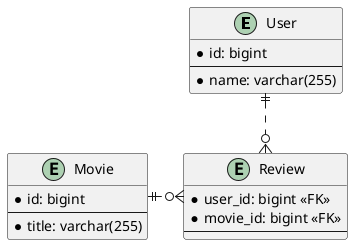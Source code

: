@startuml
skinparam linetype ortho

entity User {
    *id: bigint
    --
    *name: varchar(255)
}

entity Review {
    *user_id: bigint <<FK>>
    *movie_id: bigint <<FK>>
    --
}

entity Movie {
    *id: bigint
    --
    *title: varchar(255)
}

User ||..o{ Review
Movie ||.o{ Review
@enduml
